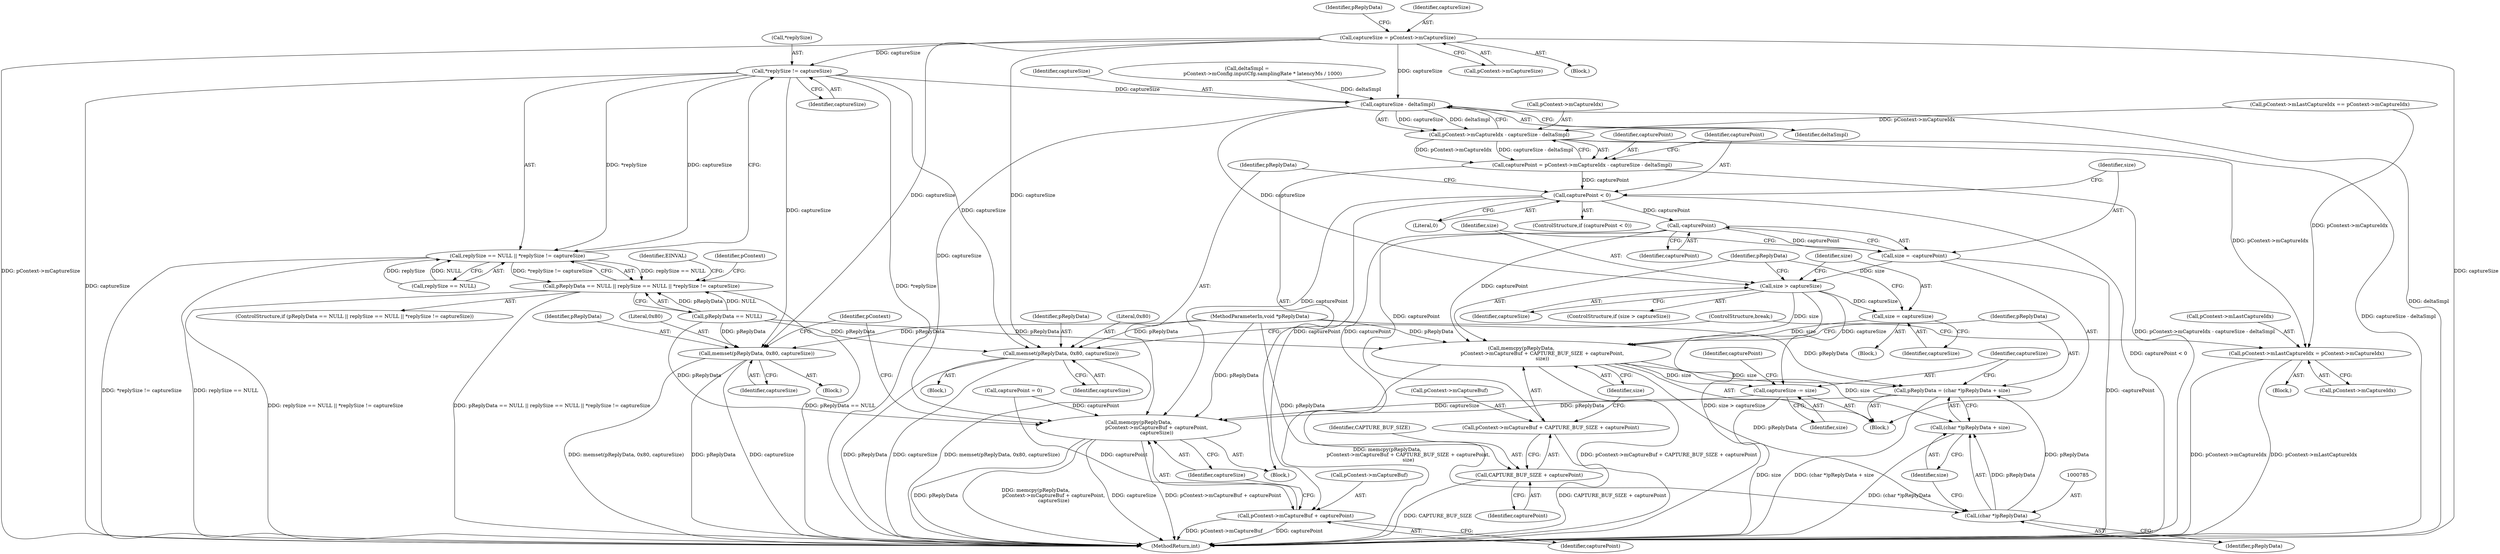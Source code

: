 digraph "0_Android_aeea52da00d210587fb3ed895de3d5f2e0264c88_11@pointer" {
"1000642" [label="(Call,captureSize = pContext->mCaptureSize)"];
"1000656" [label="(Call,*replySize != captureSize)"];
"1000652" [label="(Call,replySize == NULL || *replySize != captureSize)"];
"1000648" [label="(Call,pReplyData == NULL || replySize == NULL || *replySize != captureSize)"];
"1000706" [label="(Call,memset(pReplyData, 0x80, captureSize))"];
"1000750" [label="(Call,captureSize - deltaSmpl)"];
"1000746" [label="(Call,pContext->mCaptureIdx - captureSize - deltaSmpl)"];
"1000744" [label="(Call,capturePoint = pContext->mCaptureIdx - captureSize - deltaSmpl)"];
"1000754" [label="(Call,capturePoint < 0)"];
"1000761" [label="(Call,-capturePoint)"];
"1000759" [label="(Call,size = -capturePoint)"];
"1000764" [label="(Call,size > captureSize)"];
"1000768" [label="(Call,size = captureSize)"];
"1000771" [label="(Call,memcpy(pReplyData,\n                           pContext->mCaptureBuf + CAPTURE_BUF_SIZE + capturePoint,\n                           size))"];
"1000781" [label="(Call,pReplyData = (char *)pReplyData + size)"];
"1000794" [label="(Call,memcpy(pReplyData,\n                       pContext->mCaptureBuf + capturePoint,\n                       captureSize))"];
"1000784" [label="(Call,(char *)pReplyData)"];
"1000783" [label="(Call,(char *)pReplyData + size)"];
"1000788" [label="(Call,captureSize -= size)"];
"1000773" [label="(Call,pContext->mCaptureBuf + CAPTURE_BUF_SIZE + capturePoint)"];
"1000777" [label="(Call,CAPTURE_BUF_SIZE + capturePoint)"];
"1000796" [label="(Call,pContext->mCaptureBuf + capturePoint)"];
"1000802" [label="(Call,pContext->mLastCaptureIdx = pContext->mCaptureIdx)"];
"1000811" [label="(Call,memset(pReplyData, 0x80, captureSize))"];
"1000781" [label="(Call,pReplyData = (char *)pReplyData + size)"];
"1000801" [label="(Identifier,captureSize)"];
"1000752" [label="(Identifier,deltaSmpl)"];
"1000769" [label="(Identifier,size)"];
"1000778" [label="(Identifier,CAPTURE_BUF_SIZE)"];
"1000706" [label="(Call,memset(pReplyData, 0x80, captureSize))"];
"1000779" [label="(Identifier,capturePoint)"];
"1000800" [label="(Identifier,capturePoint)"];
"1000812" [label="(Identifier,pReplyData)"];
"1000649" [label="(Call,pReplyData == NULL)"];
"1000659" [label="(Identifier,captureSize)"];
"1000653" [label="(Call,replySize == NULL)"];
"1000708" [label="(Literal,0x80)"];
"1000751" [label="(Identifier,captureSize)"];
"1000678" [label="(Call,pContext->mLastCaptureIdx == pContext->mCaptureIdx)"];
"1000766" [label="(Identifier,captureSize)"];
"1000730" [label="(Call,deltaSmpl =\n                    pContext->mConfig.inputCfg.samplingRate * latencyMs / 1000)"];
"1000777" [label="(Call,CAPTURE_BUF_SIZE + capturePoint)"];
"1000782" [label="(Identifier,pReplyData)"];
"1000796" [label="(Call,pContext->mCaptureBuf + capturePoint)"];
"1000786" [label="(Identifier,pReplyData)"];
"1000804" [label="(Identifier,pContext)"];
"1000811" [label="(Call,memset(pReplyData, 0x80, captureSize))"];
"1000746" [label="(Call,pContext->mCaptureIdx - captureSize - deltaSmpl)"];
"1000745" [label="(Identifier,capturePoint)"];
"1000788" [label="(Call,captureSize -= size)"];
"1000759" [label="(Call,size = -capturePoint)"];
"1000790" [label="(Identifier,size)"];
"1000767" [label="(Block,)"];
"1000814" [label="(Identifier,captureSize)"];
"1000754" [label="(Call,capturePoint < 0)"];
"1000789" [label="(Identifier,captureSize)"];
"1000644" [label="(Call,pContext->mCaptureSize)"];
"1000652" [label="(Call,replySize == NULL || *replySize != captureSize)"];
"1000774" [label="(Call,pContext->mCaptureBuf)"];
"1000108" [label="(MethodParameterIn,void *pReplyData)"];
"1000711" [label="(Block,)"];
"1000761" [label="(Call,-capturePoint)"];
"1000791" [label="(Call,capturePoint = 0)"];
"1000770" [label="(Identifier,captureSize)"];
"1000647" [label="(ControlStructure,if (pReplyData == NULL || replySize == NULL || *replySize != captureSize))"];
"1000650" [label="(Identifier,pReplyData)"];
"1000802" [label="(Call,pContext->mLastCaptureIdx = pContext->mCaptureIdx)"];
"1000792" [label="(Identifier,capturePoint)"];
"1000663" [label="(Identifier,EINVAL)"];
"1000815" [label="(ControlStructure,break;)"];
"1000667" [label="(Identifier,pContext)"];
"1000640" [label="(Block,)"];
"1000744" [label="(Call,capturePoint = pContext->mCaptureIdx - captureSize - deltaSmpl)"];
"1000757" [label="(Block,)"];
"1000784" [label="(Call,(char *)pReplyData)"];
"1000765" [label="(Identifier,size)"];
"1000803" [label="(Call,pContext->mLastCaptureIdx)"];
"1000797" [label="(Call,pContext->mCaptureBuf)"];
"1001028" [label="(MethodReturn,int)"];
"1000794" [label="(Call,memcpy(pReplyData,\n                       pContext->mCaptureBuf + capturePoint,\n                       captureSize))"];
"1000753" [label="(ControlStructure,if (capturePoint < 0))"];
"1000806" [label="(Call,pContext->mCaptureIdx)"];
"1000750" [label="(Call,captureSize - deltaSmpl)"];
"1000643" [label="(Identifier,captureSize)"];
"1000813" [label="(Literal,0x80)"];
"1000707" [label="(Identifier,pReplyData)"];
"1000772" [label="(Identifier,pReplyData)"];
"1000656" [label="(Call,*replySize != captureSize)"];
"1000670" [label="(Block,)"];
"1000810" [label="(Block,)"];
"1000756" [label="(Literal,0)"];
"1000783" [label="(Call,(char *)pReplyData + size)"];
"1000763" [label="(ControlStructure,if (size > captureSize))"];
"1000773" [label="(Call,pContext->mCaptureBuf + CAPTURE_BUF_SIZE + capturePoint)"];
"1000657" [label="(Call,*replySize)"];
"1000764" [label="(Call,size > captureSize)"];
"1000642" [label="(Call,captureSize = pContext->mCaptureSize)"];
"1000795" [label="(Identifier,pReplyData)"];
"1000696" [label="(Block,)"];
"1000780" [label="(Identifier,size)"];
"1000771" [label="(Call,memcpy(pReplyData,\n                           pContext->mCaptureBuf + CAPTURE_BUF_SIZE + capturePoint,\n                           size))"];
"1000755" [label="(Identifier,capturePoint)"];
"1000760" [label="(Identifier,size)"];
"1000648" [label="(Call,pReplyData == NULL || replySize == NULL || *replySize != captureSize)"];
"1000768" [label="(Call,size = captureSize)"];
"1000787" [label="(Identifier,size)"];
"1000709" [label="(Identifier,captureSize)"];
"1000762" [label="(Identifier,capturePoint)"];
"1000747" [label="(Call,pContext->mCaptureIdx)"];
"1000642" -> "1000640"  [label="AST: "];
"1000642" -> "1000644"  [label="CFG: "];
"1000643" -> "1000642"  [label="AST: "];
"1000644" -> "1000642"  [label="AST: "];
"1000650" -> "1000642"  [label="CFG: "];
"1000642" -> "1001028"  [label="DDG: captureSize"];
"1000642" -> "1001028"  [label="DDG: pContext->mCaptureSize"];
"1000642" -> "1000656"  [label="DDG: captureSize"];
"1000642" -> "1000706"  [label="DDG: captureSize"];
"1000642" -> "1000750"  [label="DDG: captureSize"];
"1000642" -> "1000811"  [label="DDG: captureSize"];
"1000656" -> "1000652"  [label="AST: "];
"1000656" -> "1000659"  [label="CFG: "];
"1000657" -> "1000656"  [label="AST: "];
"1000659" -> "1000656"  [label="AST: "];
"1000652" -> "1000656"  [label="CFG: "];
"1000656" -> "1001028"  [label="DDG: captureSize"];
"1000656" -> "1001028"  [label="DDG: *replySize"];
"1000656" -> "1000652"  [label="DDG: *replySize"];
"1000656" -> "1000652"  [label="DDG: captureSize"];
"1000656" -> "1000706"  [label="DDG: captureSize"];
"1000656" -> "1000750"  [label="DDG: captureSize"];
"1000656" -> "1000811"  [label="DDG: captureSize"];
"1000652" -> "1000648"  [label="AST: "];
"1000652" -> "1000653"  [label="CFG: "];
"1000653" -> "1000652"  [label="AST: "];
"1000648" -> "1000652"  [label="CFG: "];
"1000652" -> "1001028"  [label="DDG: *replySize != captureSize"];
"1000652" -> "1001028"  [label="DDG: replySize == NULL"];
"1000652" -> "1000648"  [label="DDG: replySize == NULL"];
"1000652" -> "1000648"  [label="DDG: *replySize != captureSize"];
"1000653" -> "1000652"  [label="DDG: replySize"];
"1000653" -> "1000652"  [label="DDG: NULL"];
"1000648" -> "1000647"  [label="AST: "];
"1000648" -> "1000649"  [label="CFG: "];
"1000649" -> "1000648"  [label="AST: "];
"1000663" -> "1000648"  [label="CFG: "];
"1000667" -> "1000648"  [label="CFG: "];
"1000648" -> "1001028"  [label="DDG: replySize == NULL || *replySize != captureSize"];
"1000648" -> "1001028"  [label="DDG: pReplyData == NULL || replySize == NULL || *replySize != captureSize"];
"1000648" -> "1001028"  [label="DDG: pReplyData == NULL"];
"1000649" -> "1000648"  [label="DDG: pReplyData"];
"1000649" -> "1000648"  [label="DDG: NULL"];
"1000706" -> "1000696"  [label="AST: "];
"1000706" -> "1000709"  [label="CFG: "];
"1000707" -> "1000706"  [label="AST: "];
"1000708" -> "1000706"  [label="AST: "];
"1000709" -> "1000706"  [label="AST: "];
"1000804" -> "1000706"  [label="CFG: "];
"1000706" -> "1001028"  [label="DDG: captureSize"];
"1000706" -> "1001028"  [label="DDG: memset(pReplyData, 0x80, captureSize)"];
"1000706" -> "1001028"  [label="DDG: pReplyData"];
"1000649" -> "1000706"  [label="DDG: pReplyData"];
"1000108" -> "1000706"  [label="DDG: pReplyData"];
"1000750" -> "1000746"  [label="AST: "];
"1000750" -> "1000752"  [label="CFG: "];
"1000751" -> "1000750"  [label="AST: "];
"1000752" -> "1000750"  [label="AST: "];
"1000746" -> "1000750"  [label="CFG: "];
"1000750" -> "1001028"  [label="DDG: deltaSmpl"];
"1000750" -> "1000746"  [label="DDG: captureSize"];
"1000750" -> "1000746"  [label="DDG: deltaSmpl"];
"1000730" -> "1000750"  [label="DDG: deltaSmpl"];
"1000750" -> "1000764"  [label="DDG: captureSize"];
"1000750" -> "1000794"  [label="DDG: captureSize"];
"1000746" -> "1000744"  [label="AST: "];
"1000747" -> "1000746"  [label="AST: "];
"1000744" -> "1000746"  [label="CFG: "];
"1000746" -> "1001028"  [label="DDG: captureSize - deltaSmpl"];
"1000746" -> "1000744"  [label="DDG: pContext->mCaptureIdx"];
"1000746" -> "1000744"  [label="DDG: captureSize - deltaSmpl"];
"1000678" -> "1000746"  [label="DDG: pContext->mCaptureIdx"];
"1000746" -> "1000802"  [label="DDG: pContext->mCaptureIdx"];
"1000744" -> "1000711"  [label="AST: "];
"1000745" -> "1000744"  [label="AST: "];
"1000755" -> "1000744"  [label="CFG: "];
"1000744" -> "1001028"  [label="DDG: pContext->mCaptureIdx - captureSize - deltaSmpl"];
"1000744" -> "1000754"  [label="DDG: capturePoint"];
"1000754" -> "1000753"  [label="AST: "];
"1000754" -> "1000756"  [label="CFG: "];
"1000755" -> "1000754"  [label="AST: "];
"1000756" -> "1000754"  [label="AST: "];
"1000760" -> "1000754"  [label="CFG: "];
"1000795" -> "1000754"  [label="CFG: "];
"1000754" -> "1001028"  [label="DDG: capturePoint < 0"];
"1000754" -> "1000761"  [label="DDG: capturePoint"];
"1000754" -> "1000794"  [label="DDG: capturePoint"];
"1000754" -> "1000796"  [label="DDG: capturePoint"];
"1000761" -> "1000759"  [label="AST: "];
"1000761" -> "1000762"  [label="CFG: "];
"1000762" -> "1000761"  [label="AST: "];
"1000759" -> "1000761"  [label="CFG: "];
"1000761" -> "1000759"  [label="DDG: capturePoint"];
"1000761" -> "1000771"  [label="DDG: capturePoint"];
"1000761" -> "1000773"  [label="DDG: capturePoint"];
"1000761" -> "1000777"  [label="DDG: capturePoint"];
"1000759" -> "1000757"  [label="AST: "];
"1000760" -> "1000759"  [label="AST: "];
"1000765" -> "1000759"  [label="CFG: "];
"1000759" -> "1001028"  [label="DDG: -capturePoint"];
"1000759" -> "1000764"  [label="DDG: size"];
"1000764" -> "1000763"  [label="AST: "];
"1000764" -> "1000766"  [label="CFG: "];
"1000765" -> "1000764"  [label="AST: "];
"1000766" -> "1000764"  [label="AST: "];
"1000769" -> "1000764"  [label="CFG: "];
"1000772" -> "1000764"  [label="CFG: "];
"1000764" -> "1001028"  [label="DDG: size > captureSize"];
"1000764" -> "1000768"  [label="DDG: captureSize"];
"1000764" -> "1000771"  [label="DDG: size"];
"1000764" -> "1000788"  [label="DDG: captureSize"];
"1000768" -> "1000767"  [label="AST: "];
"1000768" -> "1000770"  [label="CFG: "];
"1000769" -> "1000768"  [label="AST: "];
"1000770" -> "1000768"  [label="AST: "];
"1000772" -> "1000768"  [label="CFG: "];
"1000768" -> "1000771"  [label="DDG: size"];
"1000771" -> "1000757"  [label="AST: "];
"1000771" -> "1000780"  [label="CFG: "];
"1000772" -> "1000771"  [label="AST: "];
"1000773" -> "1000771"  [label="AST: "];
"1000780" -> "1000771"  [label="AST: "];
"1000782" -> "1000771"  [label="CFG: "];
"1000771" -> "1001028"  [label="DDG: pContext->mCaptureBuf + CAPTURE_BUF_SIZE + capturePoint"];
"1000771" -> "1001028"  [label="DDG: memcpy(pReplyData,\n                           pContext->mCaptureBuf + CAPTURE_BUF_SIZE + capturePoint,\n                           size)"];
"1000649" -> "1000771"  [label="DDG: pReplyData"];
"1000108" -> "1000771"  [label="DDG: pReplyData"];
"1000771" -> "1000781"  [label="DDG: size"];
"1000771" -> "1000784"  [label="DDG: pReplyData"];
"1000771" -> "1000783"  [label="DDG: size"];
"1000771" -> "1000788"  [label="DDG: size"];
"1000781" -> "1000757"  [label="AST: "];
"1000781" -> "1000783"  [label="CFG: "];
"1000782" -> "1000781"  [label="AST: "];
"1000783" -> "1000781"  [label="AST: "];
"1000789" -> "1000781"  [label="CFG: "];
"1000781" -> "1001028"  [label="DDG: (char *)pReplyData + size"];
"1000784" -> "1000781"  [label="DDG: pReplyData"];
"1000108" -> "1000781"  [label="DDG: pReplyData"];
"1000781" -> "1000794"  [label="DDG: pReplyData"];
"1000794" -> "1000711"  [label="AST: "];
"1000794" -> "1000801"  [label="CFG: "];
"1000795" -> "1000794"  [label="AST: "];
"1000796" -> "1000794"  [label="AST: "];
"1000801" -> "1000794"  [label="AST: "];
"1000804" -> "1000794"  [label="CFG: "];
"1000794" -> "1001028"  [label="DDG: pContext->mCaptureBuf + capturePoint"];
"1000794" -> "1001028"  [label="DDG: pReplyData"];
"1000794" -> "1001028"  [label="DDG: memcpy(pReplyData,\n                       pContext->mCaptureBuf + capturePoint,\n                       captureSize)"];
"1000794" -> "1001028"  [label="DDG: captureSize"];
"1000649" -> "1000794"  [label="DDG: pReplyData"];
"1000108" -> "1000794"  [label="DDG: pReplyData"];
"1000791" -> "1000794"  [label="DDG: capturePoint"];
"1000788" -> "1000794"  [label="DDG: captureSize"];
"1000784" -> "1000783"  [label="AST: "];
"1000784" -> "1000786"  [label="CFG: "];
"1000785" -> "1000784"  [label="AST: "];
"1000786" -> "1000784"  [label="AST: "];
"1000787" -> "1000784"  [label="CFG: "];
"1000784" -> "1000783"  [label="DDG: pReplyData"];
"1000108" -> "1000784"  [label="DDG: pReplyData"];
"1000783" -> "1000787"  [label="CFG: "];
"1000787" -> "1000783"  [label="AST: "];
"1000783" -> "1001028"  [label="DDG: (char *)pReplyData"];
"1000788" -> "1000757"  [label="AST: "];
"1000788" -> "1000790"  [label="CFG: "];
"1000789" -> "1000788"  [label="AST: "];
"1000790" -> "1000788"  [label="AST: "];
"1000792" -> "1000788"  [label="CFG: "];
"1000788" -> "1001028"  [label="DDG: size"];
"1000773" -> "1000777"  [label="CFG: "];
"1000774" -> "1000773"  [label="AST: "];
"1000777" -> "1000773"  [label="AST: "];
"1000780" -> "1000773"  [label="CFG: "];
"1000773" -> "1001028"  [label="DDG: CAPTURE_BUF_SIZE + capturePoint"];
"1000777" -> "1000779"  [label="CFG: "];
"1000778" -> "1000777"  [label="AST: "];
"1000779" -> "1000777"  [label="AST: "];
"1000777" -> "1001028"  [label="DDG: CAPTURE_BUF_SIZE"];
"1000796" -> "1000800"  [label="CFG: "];
"1000797" -> "1000796"  [label="AST: "];
"1000800" -> "1000796"  [label="AST: "];
"1000801" -> "1000796"  [label="CFG: "];
"1000796" -> "1001028"  [label="DDG: capturePoint"];
"1000796" -> "1001028"  [label="DDG: pContext->mCaptureBuf"];
"1000791" -> "1000796"  [label="DDG: capturePoint"];
"1000802" -> "1000670"  [label="AST: "];
"1000802" -> "1000806"  [label="CFG: "];
"1000803" -> "1000802"  [label="AST: "];
"1000806" -> "1000802"  [label="AST: "];
"1000815" -> "1000802"  [label="CFG: "];
"1000802" -> "1001028"  [label="DDG: pContext->mLastCaptureIdx"];
"1000802" -> "1001028"  [label="DDG: pContext->mCaptureIdx"];
"1000678" -> "1000802"  [label="DDG: pContext->mCaptureIdx"];
"1000811" -> "1000810"  [label="AST: "];
"1000811" -> "1000814"  [label="CFG: "];
"1000812" -> "1000811"  [label="AST: "];
"1000813" -> "1000811"  [label="AST: "];
"1000814" -> "1000811"  [label="AST: "];
"1000815" -> "1000811"  [label="CFG: "];
"1000811" -> "1001028"  [label="DDG: captureSize"];
"1000811" -> "1001028"  [label="DDG: memset(pReplyData, 0x80, captureSize)"];
"1000811" -> "1001028"  [label="DDG: pReplyData"];
"1000649" -> "1000811"  [label="DDG: pReplyData"];
"1000108" -> "1000811"  [label="DDG: pReplyData"];
}
